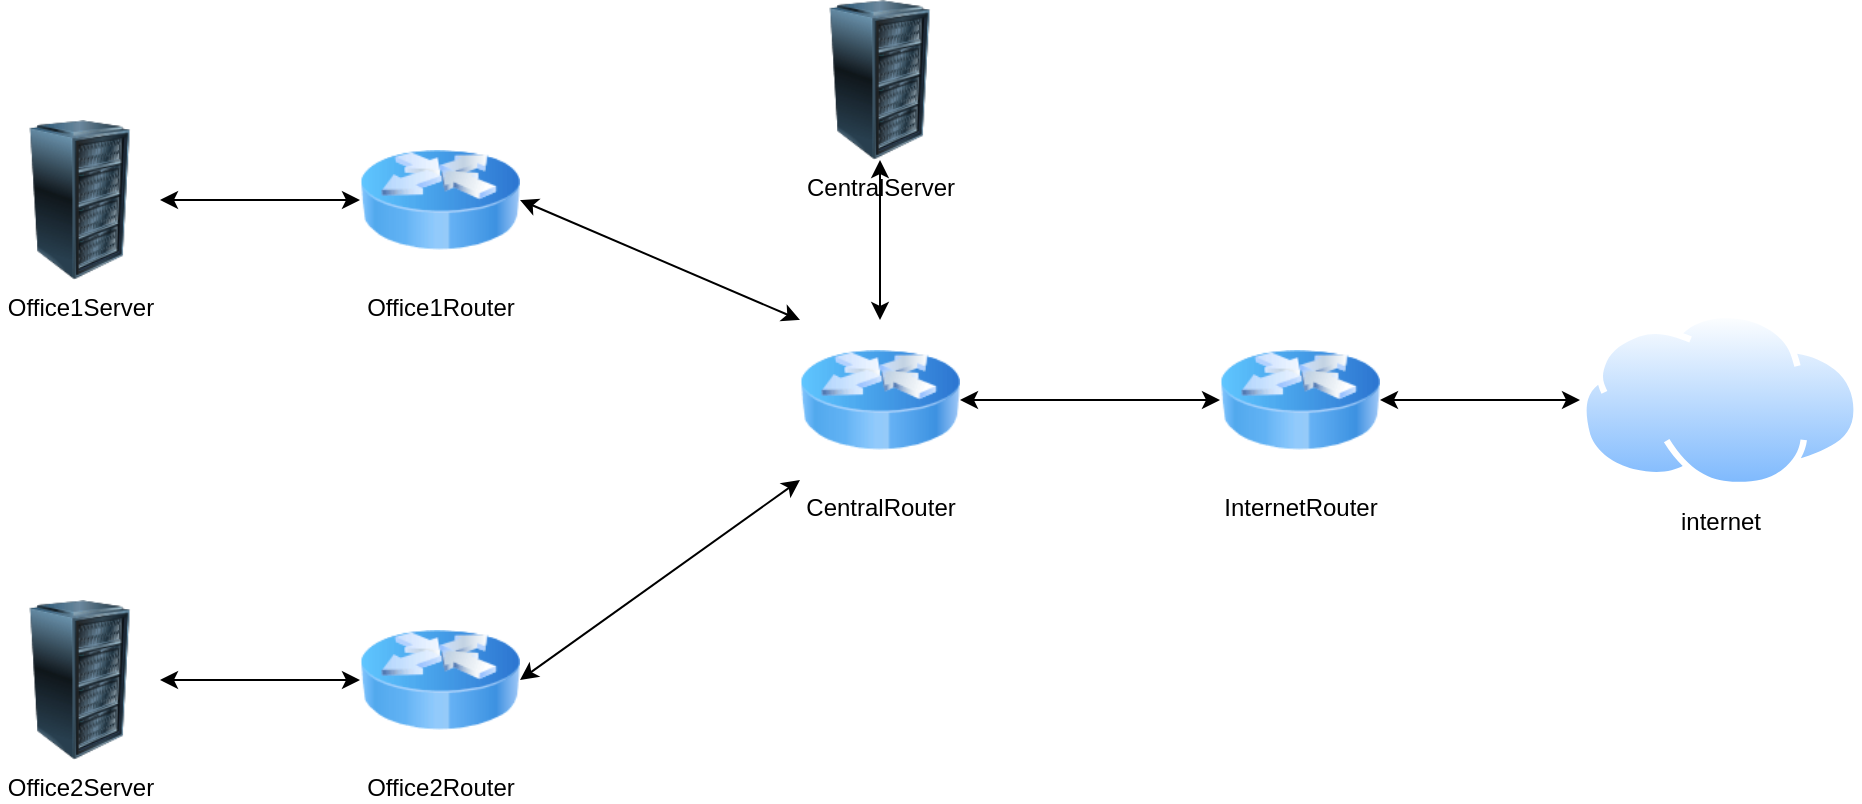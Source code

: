 <mxfile version="19.0.2" type="device"><diagram id="l_tGX0dxlrqzmEXVqFV1" name="Page-1"><mxGraphModel dx="1422" dy="820" grid="1" gridSize="10" guides="1" tooltips="1" connect="1" arrows="1" fold="1" page="1" pageScale="1" pageWidth="1169" pageHeight="827" math="0" shadow="0"><root><mxCell id="0"/><mxCell id="1" parent="0"/><mxCell id="6lvDN4e_TeQex6ySQiCD-1" value="Office1Server" style="image;html=1;image=img/lib/clip_art/computers/Server_Rack_128x128.png" vertex="1" parent="1"><mxGeometry x="80" y="120" width="80" height="80" as="geometry"/></mxCell><mxCell id="6lvDN4e_TeQex6ySQiCD-2" value="CentralServer" style="image;html=1;image=img/lib/clip_art/computers/Server_Rack_128x128.png" vertex="1" parent="1"><mxGeometry x="480" y="60" width="80" height="80" as="geometry"/></mxCell><mxCell id="6lvDN4e_TeQex6ySQiCD-3" value="Office2Server" style="image;html=1;image=img/lib/clip_art/computers/Server_Rack_128x128.png" vertex="1" parent="1"><mxGeometry x="80" y="360" width="80" height="80" as="geometry"/></mxCell><mxCell id="6lvDN4e_TeQex6ySQiCD-4" value="Office2Router" style="image;html=1;image=img/lib/clip_art/networking/Router_Icon_128x128.png" vertex="1" parent="1"><mxGeometry x="260" y="360" width="80" height="80" as="geometry"/></mxCell><mxCell id="6lvDN4e_TeQex6ySQiCD-5" value="CentralRouter" style="image;html=1;image=img/lib/clip_art/networking/Router_Icon_128x128.png" vertex="1" parent="1"><mxGeometry x="480" y="220" width="80" height="80" as="geometry"/></mxCell><mxCell id="6lvDN4e_TeQex6ySQiCD-6" value="Office1Router" style="image;html=1;image=img/lib/clip_art/networking/Router_Icon_128x128.png" vertex="1" parent="1"><mxGeometry x="260" y="120" width="80" height="80" as="geometry"/></mxCell><mxCell id="6lvDN4e_TeQex6ySQiCD-7" value="InternetRouter" style="image;html=1;image=img/lib/clip_art/networking/Router_Icon_128x128.png" vertex="1" parent="1"><mxGeometry x="690" y="220" width="80" height="80" as="geometry"/></mxCell><mxCell id="6lvDN4e_TeQex6ySQiCD-8" value="" style="endArrow=classic;startArrow=classic;html=1;rounded=0;entryX=0;entryY=0.5;entryDx=0;entryDy=0;exitX=1;exitY=0.5;exitDx=0;exitDy=0;" edge="1" parent="1" source="6lvDN4e_TeQex6ySQiCD-1" target="6lvDN4e_TeQex6ySQiCD-6"><mxGeometry width="50" height="50" relative="1" as="geometry"><mxPoint x="170" y="185" as="sourcePoint"/><mxPoint x="220" y="135" as="targetPoint"/></mxGeometry></mxCell><mxCell id="6lvDN4e_TeQex6ySQiCD-9" value="" style="endArrow=classic;startArrow=classic;html=1;rounded=0;entryX=0;entryY=0.5;entryDx=0;entryDy=0;exitX=1;exitY=0.5;exitDx=0;exitDy=0;" edge="1" parent="1" source="6lvDN4e_TeQex6ySQiCD-3" target="6lvDN4e_TeQex6ySQiCD-4"><mxGeometry width="50" height="50" relative="1" as="geometry"><mxPoint x="180" y="425" as="sourcePoint"/><mxPoint x="230" y="375" as="targetPoint"/></mxGeometry></mxCell><mxCell id="6lvDN4e_TeQex6ySQiCD-10" value="" style="endArrow=classic;startArrow=classic;html=1;rounded=0;entryX=0.5;entryY=1;entryDx=0;entryDy=0;exitX=0.5;exitY=0;exitDx=0;exitDy=0;" edge="1" parent="1" source="6lvDN4e_TeQex6ySQiCD-5" target="6lvDN4e_TeQex6ySQiCD-2"><mxGeometry width="50" height="50" relative="1" as="geometry"><mxPoint x="495" y="230" as="sourcePoint"/><mxPoint x="545" y="180" as="targetPoint"/></mxGeometry></mxCell><mxCell id="6lvDN4e_TeQex6ySQiCD-11" value="" style="endArrow=classic;startArrow=classic;html=1;rounded=0;entryX=0;entryY=0.5;entryDx=0;entryDy=0;exitX=1;exitY=0.5;exitDx=0;exitDy=0;" edge="1" parent="1" source="6lvDN4e_TeQex6ySQiCD-5" target="6lvDN4e_TeQex6ySQiCD-7"><mxGeometry width="50" height="50" relative="1" as="geometry"><mxPoint x="600" y="285" as="sourcePoint"/><mxPoint x="650" y="235" as="targetPoint"/></mxGeometry></mxCell><mxCell id="6lvDN4e_TeQex6ySQiCD-12" value="" style="endArrow=classic;startArrow=classic;html=1;rounded=0;entryX=0;entryY=1;entryDx=0;entryDy=0;exitX=1;exitY=0.5;exitDx=0;exitDy=0;" edge="1" parent="1" source="6lvDN4e_TeQex6ySQiCD-4" target="6lvDN4e_TeQex6ySQiCD-5"><mxGeometry width="50" height="50" relative="1" as="geometry"><mxPoint x="410" y="420" as="sourcePoint"/><mxPoint x="460" y="370" as="targetPoint"/></mxGeometry></mxCell><mxCell id="6lvDN4e_TeQex6ySQiCD-13" value="" style="endArrow=classic;startArrow=classic;html=1;rounded=0;entryX=1;entryY=0.5;entryDx=0;entryDy=0;exitX=0;exitY=0;exitDx=0;exitDy=0;" edge="1" parent="1" source="6lvDN4e_TeQex6ySQiCD-5" target="6lvDN4e_TeQex6ySQiCD-6"><mxGeometry width="50" height="50" relative="1" as="geometry"><mxPoint x="350" y="280" as="sourcePoint"/><mxPoint x="370" y="180" as="targetPoint"/></mxGeometry></mxCell><mxCell id="6lvDN4e_TeQex6ySQiCD-14" value="internet" style="aspect=fixed;perimeter=ellipsePerimeter;html=1;align=center;shadow=0;dashed=0;spacingTop=3;image;image=img/lib/active_directory/internet_cloud.svg;" vertex="1" parent="1"><mxGeometry x="870" y="215.9" width="140" height="88.2" as="geometry"/></mxCell><mxCell id="6lvDN4e_TeQex6ySQiCD-15" value="" style="endArrow=classic;startArrow=classic;html=1;rounded=0;entryX=0;entryY=0.5;entryDx=0;entryDy=0;exitX=1;exitY=0.5;exitDx=0;exitDy=0;" edge="1" parent="1" source="6lvDN4e_TeQex6ySQiCD-7" target="6lvDN4e_TeQex6ySQiCD-14"><mxGeometry width="50" height="50" relative="1" as="geometry"><mxPoint x="800" y="290" as="sourcePoint"/><mxPoint x="850" y="240" as="targetPoint"/></mxGeometry></mxCell></root></mxGraphModel></diagram></mxfile>